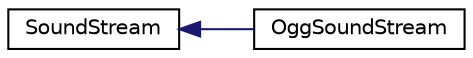 digraph "Graphical Class Hierarchy"
{
  edge [fontname="Helvetica",fontsize="10",labelfontname="Helvetica",labelfontsize="10"];
  node [fontname="Helvetica",fontsize="10",shape=record];
  rankdir="LR";
  Node1 [label="SoundStream",height=0.2,width=0.4,color="black", fillcolor="white", style="filled",URL="$class_sound_stream.html"];
  Node1 -> Node2 [dir="back",color="midnightblue",fontsize="10",style="solid",fontname="Helvetica"];
  Node2 [label="OggSoundStream",height=0.2,width=0.4,color="black", fillcolor="white", style="filled",URL="$class_ogg_sound_stream.html"];
}
